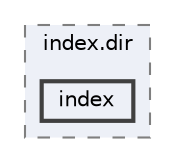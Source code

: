 digraph "/Users/yjack/GitHub/SimEvo/build/src/CMakeFiles/index.dir/index"
{
 // LATEX_PDF_SIZE
  bgcolor="transparent";
  edge [fontname=Helvetica,fontsize=10,labelfontname=Helvetica,labelfontsize=10];
  node [fontname=Helvetica,fontsize=10,shape=box,height=0.2,width=0.4];
  compound=true
  subgraph clusterdir_d53e4db74cb152e26fc3f6e14df2fdab {
    graph [ bgcolor="#edf0f7", pencolor="grey50", label="index.dir", fontname=Helvetica,fontsize=10 style="filled,dashed", URL="dir_d53e4db74cb152e26fc3f6e14df2fdab.html",tooltip=""]
  dir_8c924adea9e48552351d291027eea864 [label="index", fillcolor="#edf0f7", color="grey25", style="filled,bold", URL="dir_8c924adea9e48552351d291027eea864.html",tooltip=""];
  }
}
